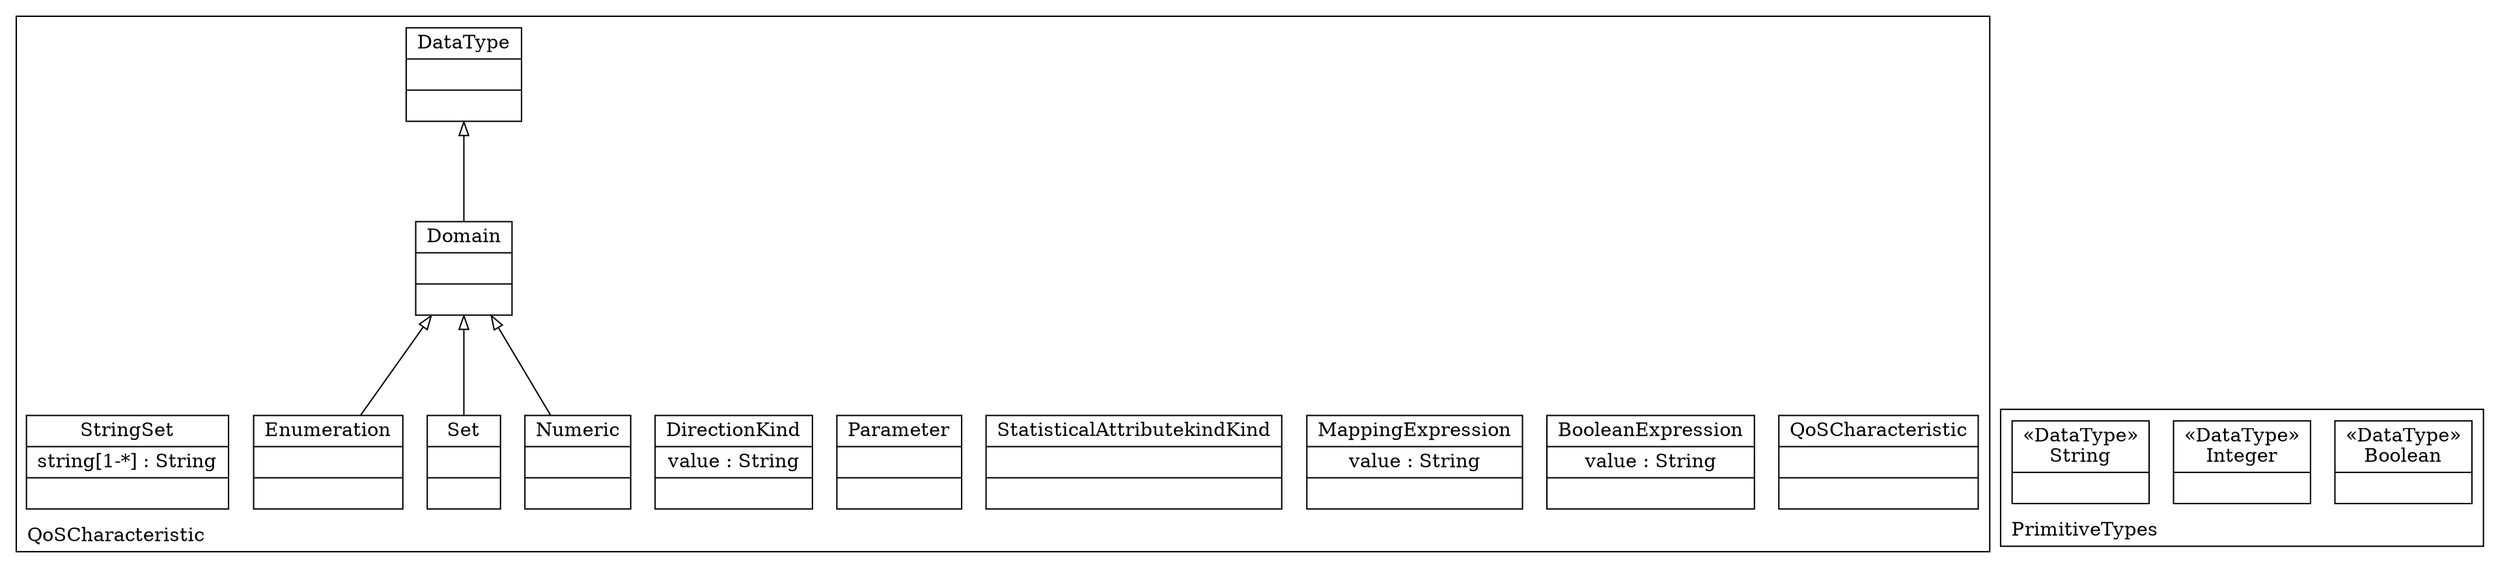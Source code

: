 digraph "KM3 Model in DOT" {
graph[rankdir=BT,labeljust=l,labelloc=t,nodeSep=0.75,compound=true];
 subgraph "cluster_QoSCharacteristic"{
labelloc=t
color=black
label=QoSCharacteristic
 node[shape=record];
QoSCharacteristic[label="{QoSCharacteristic| | }"]
;
 node[shape=record];
BooleanExpression[label="{BooleanExpression|value : String| }"]
;
 node[shape=record];
MappingExpression[label="{MappingExpression|value : String| }"]
;
 node[shape=record];
StatisticalAttributekindKind[label="{StatisticalAttributekindKind| | }"]
;
 node[shape=record];
Parameter[label="{Parameter| | }"]
;
 node[shape=record];
DataType[label="{DataType| | }"]
;
 node[shape=record];
Domain[label="{Domain| | }"]
 Domain->DataType[arrowhead=onormal,group=DataType,minlen=2,constraint=true,]
;
 node[shape=record];
DirectionKind[label="{DirectionKind|value : String| }"]
;
 node[shape=record];
Numeric[label="{Numeric| | }"]
 Numeric->Domain[arrowhead=onormal,group=Domain,minlen=2,constraint=true,]
;
 node[shape=record];
Set[label="{Set| | }"]
 Set->Domain[arrowhead=onormal,group=Domain,minlen=2,constraint=true,]
;
 node[shape=record];
Enumeration[label="{Enumeration| | }"]
 Enumeration->Domain[arrowhead=onormal,group=Domain,minlen=2,constraint=true,]
;
 node[shape=record];
StringSet[label="{StringSet|string[1-*] : String| }"]
;

} subgraph "cluster_PrimitiveTypes"{
labelloc=t
color=black
label=PrimitiveTypes
 node[shape=record];
Boolean[label="{&#171;DataType&#187;\nBoolean|}"]
;
 node[shape=record];
Integer[label="{&#171;DataType&#187;\nInteger|}"]
;
 node[shape=record];
String[label="{&#171;DataType&#187;\nString|}"]
;

}
}